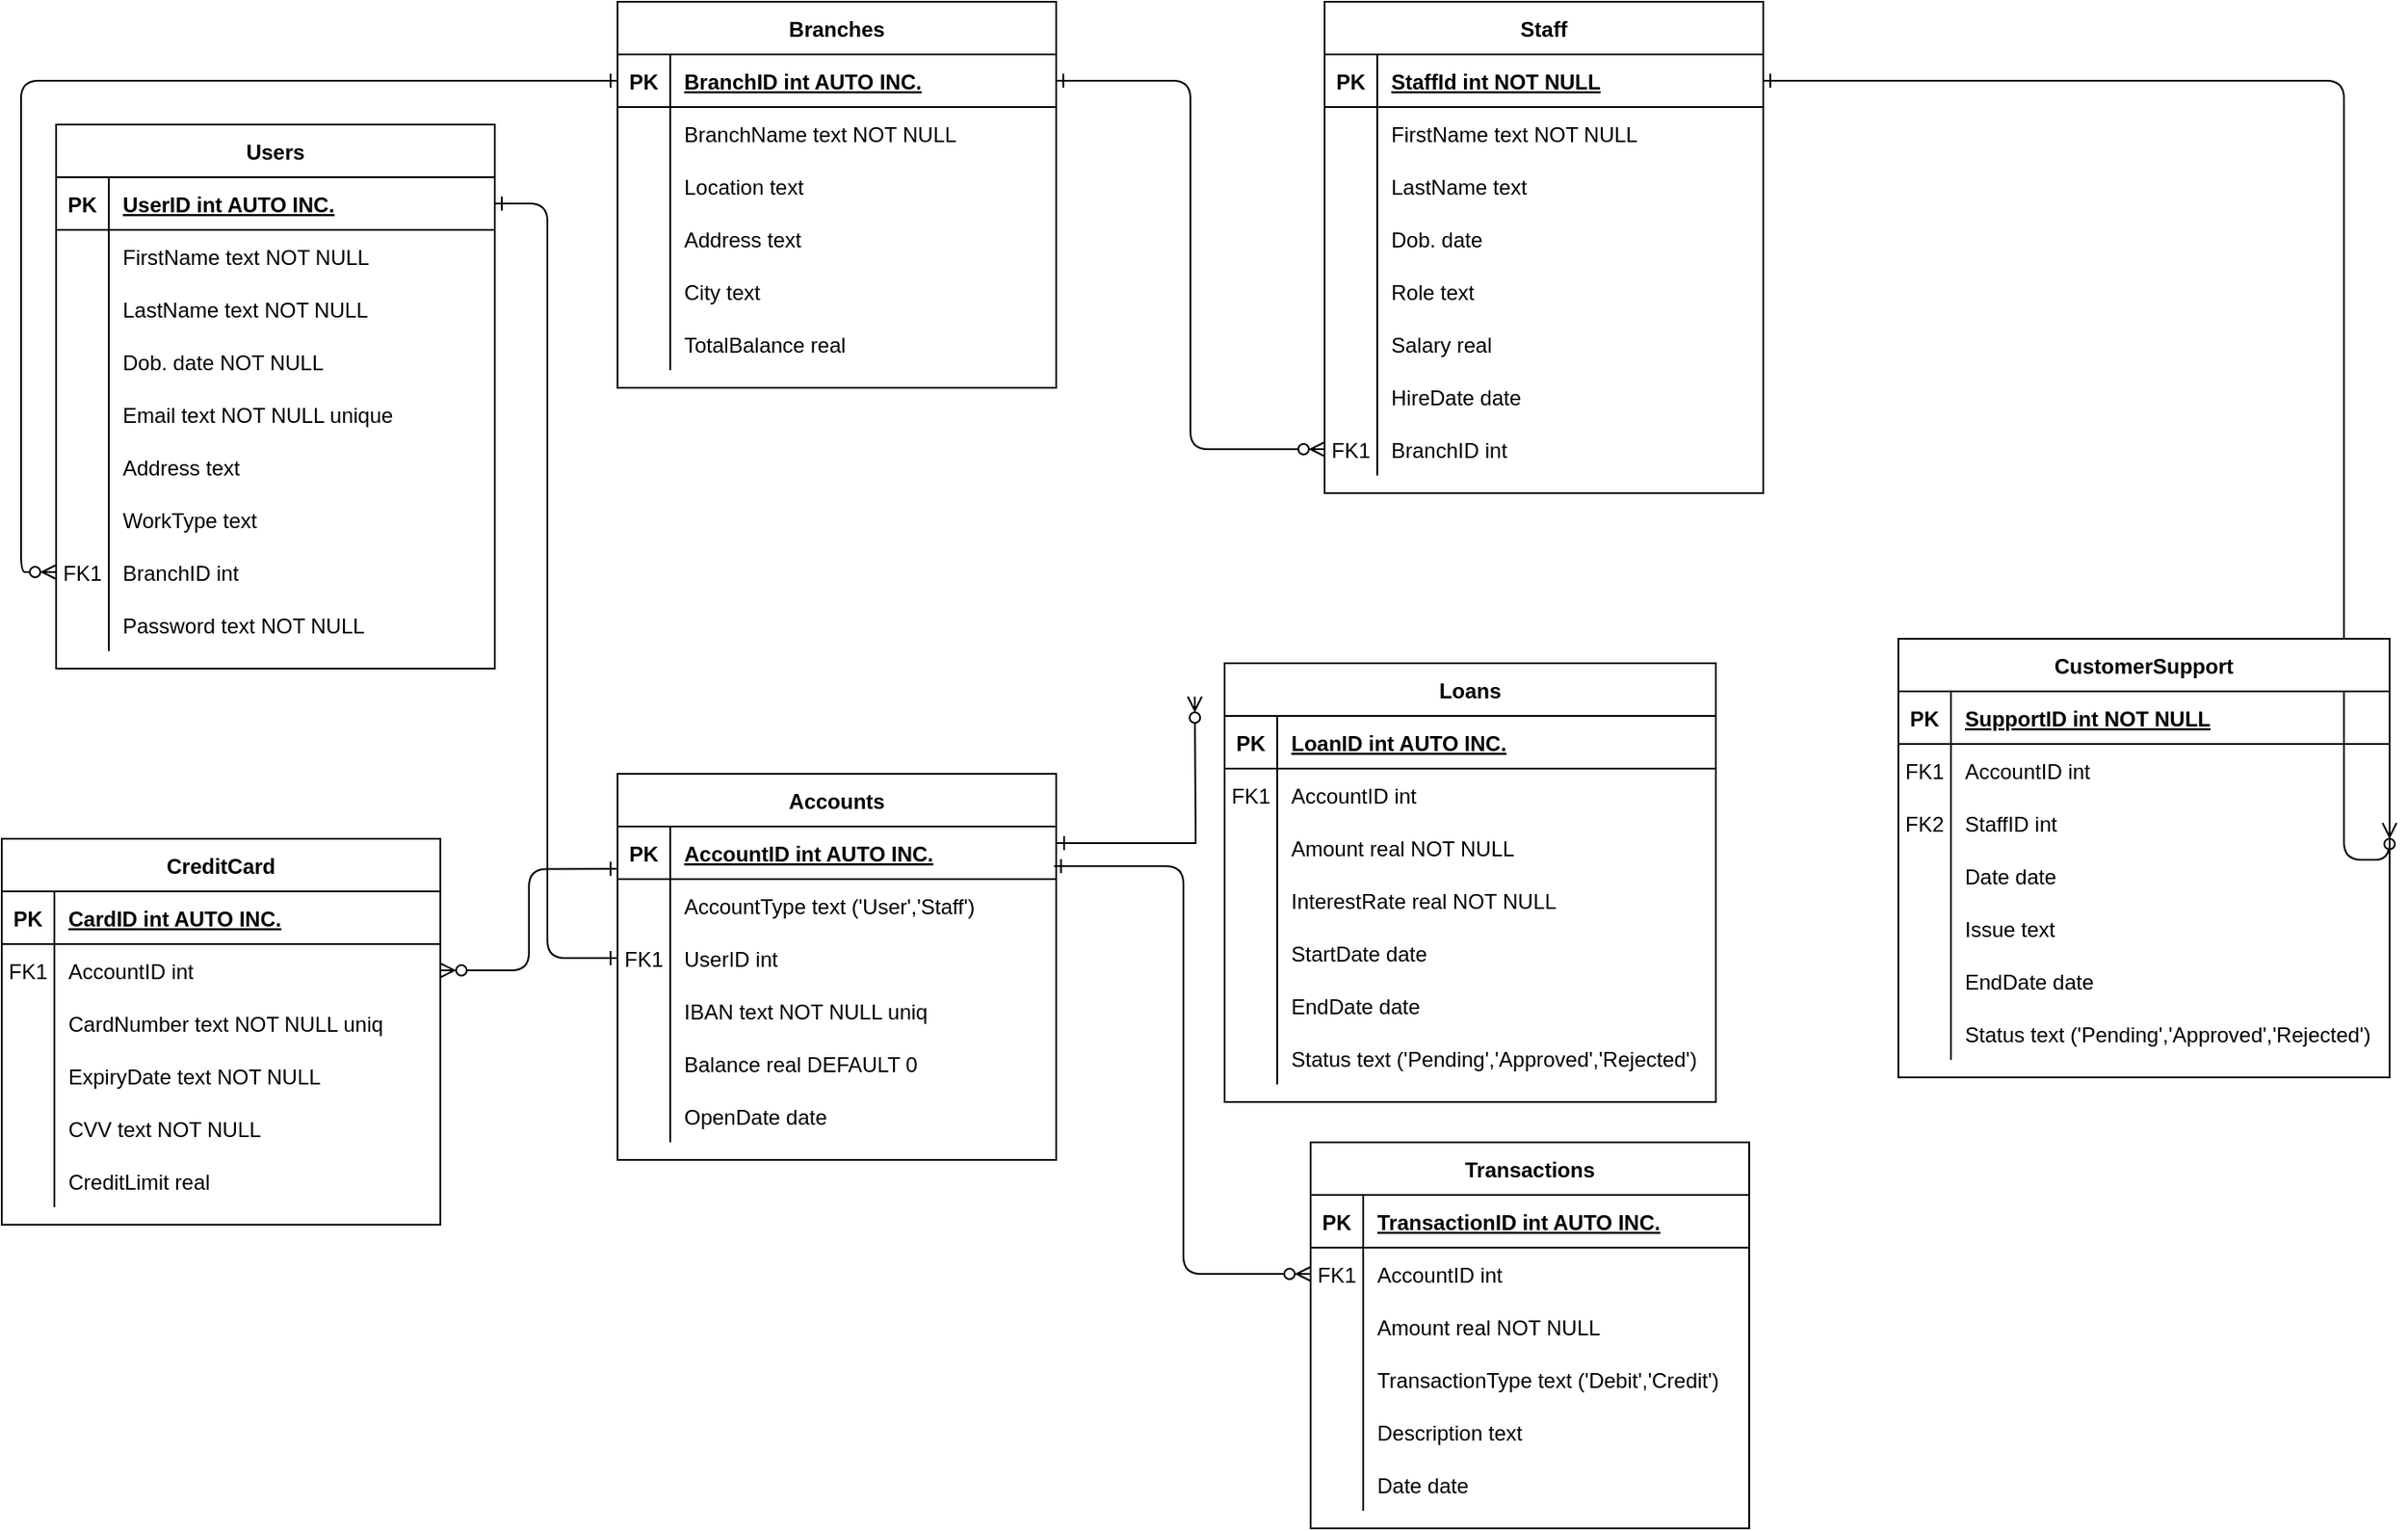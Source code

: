 <mxfile version="24.8.4">
  <diagram id="R2lEEEUBdFMjLlhIrx00" name="Page-1">
    <mxGraphModel dx="2350" dy="797" grid="0" gridSize="10" guides="1" tooltips="1" connect="1" arrows="1" fold="1" page="1" pageScale="1" pageWidth="850" pageHeight="1100" math="0" shadow="0" extFonts="Permanent Marker^https://fonts.googleapis.com/css?family=Permanent+Marker">
      <root>
        <mxCell id="0" />
        <mxCell id="1" parent="0" />
        <mxCell id="C-vyLk0tnHw3VtMMgP7b-1" value="" style="edgeStyle=orthogonalEdgeStyle;endArrow=ERzeroToMany;startArrow=ERone;endFill=1;startFill=0;entryX=0;entryY=0.5;entryDx=0;entryDy=0;rounded=1;curved=0;" parent="1" source="C-vyLk0tnHw3VtMMgP7b-24" target="JS98c4RRsUy-FkYxl2sr-43" edge="1">
          <mxGeometry width="100" height="100" relative="1" as="geometry">
            <mxPoint x="340" y="720" as="sourcePoint" />
            <mxPoint x="440" y="620" as="targetPoint" />
          </mxGeometry>
        </mxCell>
        <mxCell id="C-vyLk0tnHw3VtMMgP7b-12" value="" style="edgeStyle=orthogonalEdgeStyle;endArrow=ERzeroToMany;startArrow=ERone;endFill=1;startFill=0;entryX=1;entryY=0.5;entryDx=0;entryDy=0;exitX=1;exitY=0.5;exitDx=0;exitDy=0;" parent="1" source="C-vyLk0tnHw3VtMMgP7b-3" target="C-vyLk0tnHw3VtMMgP7b-20" edge="1">
          <mxGeometry width="100" height="100" relative="1" as="geometry">
            <mxPoint x="400" y="180" as="sourcePoint" />
            <mxPoint x="460" y="205" as="targetPoint" />
            <Array as="points">
              <mxPoint x="1094" y="195" />
              <mxPoint x="1094" y="639" />
            </Array>
          </mxGeometry>
        </mxCell>
        <mxCell id="C-vyLk0tnHw3VtMMgP7b-2" value="Staff" style="shape=table;startSize=30;container=1;collapsible=1;childLayout=tableLayout;fixedRows=1;rowLines=0;fontStyle=1;align=center;resizeLast=1;" parent="1" vertex="1">
          <mxGeometry x="513" y="150" width="250" height="280" as="geometry" />
        </mxCell>
        <mxCell id="C-vyLk0tnHw3VtMMgP7b-3" value="" style="shape=partialRectangle;collapsible=0;dropTarget=0;pointerEvents=0;fillColor=none;points=[[0,0.5],[1,0.5]];portConstraint=eastwest;top=0;left=0;right=0;bottom=1;" parent="C-vyLk0tnHw3VtMMgP7b-2" vertex="1">
          <mxGeometry y="30" width="250" height="30" as="geometry" />
        </mxCell>
        <mxCell id="C-vyLk0tnHw3VtMMgP7b-4" value="PK" style="shape=partialRectangle;overflow=hidden;connectable=0;fillColor=none;top=0;left=0;bottom=0;right=0;fontStyle=1;" parent="C-vyLk0tnHw3VtMMgP7b-3" vertex="1">
          <mxGeometry width="30" height="30" as="geometry">
            <mxRectangle width="30" height="30" as="alternateBounds" />
          </mxGeometry>
        </mxCell>
        <mxCell id="C-vyLk0tnHw3VtMMgP7b-5" value="StaffId int NOT NULL " style="shape=partialRectangle;overflow=hidden;connectable=0;fillColor=none;top=0;left=0;bottom=0;right=0;align=left;spacingLeft=6;fontStyle=5;" parent="C-vyLk0tnHw3VtMMgP7b-3" vertex="1">
          <mxGeometry x="30" width="220" height="30" as="geometry">
            <mxRectangle width="220" height="30" as="alternateBounds" />
          </mxGeometry>
        </mxCell>
        <mxCell id="C-vyLk0tnHw3VtMMgP7b-6" value="" style="shape=partialRectangle;collapsible=0;dropTarget=0;pointerEvents=0;fillColor=none;points=[[0,0.5],[1,0.5]];portConstraint=eastwest;top=0;left=0;right=0;bottom=0;" parent="C-vyLk0tnHw3VtMMgP7b-2" vertex="1">
          <mxGeometry y="60" width="250" height="30" as="geometry" />
        </mxCell>
        <mxCell id="C-vyLk0tnHw3VtMMgP7b-7" value="" style="shape=partialRectangle;overflow=hidden;connectable=0;fillColor=none;top=0;left=0;bottom=0;right=0;" parent="C-vyLk0tnHw3VtMMgP7b-6" vertex="1">
          <mxGeometry width="30" height="30" as="geometry">
            <mxRectangle width="30" height="30" as="alternateBounds" />
          </mxGeometry>
        </mxCell>
        <mxCell id="C-vyLk0tnHw3VtMMgP7b-8" value="FirstName text NOT NULL " style="shape=partialRectangle;overflow=hidden;connectable=0;fillColor=none;top=0;left=0;bottom=0;right=0;align=left;spacingLeft=6;" parent="C-vyLk0tnHw3VtMMgP7b-6" vertex="1">
          <mxGeometry x="30" width="220" height="30" as="geometry">
            <mxRectangle width="220" height="30" as="alternateBounds" />
          </mxGeometry>
        </mxCell>
        <mxCell id="C-vyLk0tnHw3VtMMgP7b-9" value="" style="shape=partialRectangle;collapsible=0;dropTarget=0;pointerEvents=0;fillColor=none;points=[[0,0.5],[1,0.5]];portConstraint=eastwest;top=0;left=0;right=0;bottom=0;" parent="C-vyLk0tnHw3VtMMgP7b-2" vertex="1">
          <mxGeometry y="90" width="250" height="30" as="geometry" />
        </mxCell>
        <mxCell id="C-vyLk0tnHw3VtMMgP7b-10" value="" style="shape=partialRectangle;overflow=hidden;connectable=0;fillColor=none;top=0;left=0;bottom=0;right=0;" parent="C-vyLk0tnHw3VtMMgP7b-9" vertex="1">
          <mxGeometry width="30" height="30" as="geometry">
            <mxRectangle width="30" height="30" as="alternateBounds" />
          </mxGeometry>
        </mxCell>
        <mxCell id="C-vyLk0tnHw3VtMMgP7b-11" value="LastName text" style="shape=partialRectangle;overflow=hidden;connectable=0;fillColor=none;top=0;left=0;bottom=0;right=0;align=left;spacingLeft=6;" parent="C-vyLk0tnHw3VtMMgP7b-9" vertex="1">
          <mxGeometry x="30" width="220" height="30" as="geometry">
            <mxRectangle width="220" height="30" as="alternateBounds" />
          </mxGeometry>
        </mxCell>
        <mxCell id="JS98c4RRsUy-FkYxl2sr-31" value="" style="shape=partialRectangle;collapsible=0;dropTarget=0;pointerEvents=0;fillColor=none;points=[[0,0.5],[1,0.5]];portConstraint=eastwest;top=0;left=0;right=0;bottom=0;" parent="C-vyLk0tnHw3VtMMgP7b-2" vertex="1">
          <mxGeometry y="120" width="250" height="30" as="geometry" />
        </mxCell>
        <mxCell id="JS98c4RRsUy-FkYxl2sr-32" value="" style="shape=partialRectangle;overflow=hidden;connectable=0;fillColor=none;top=0;left=0;bottom=0;right=0;" parent="JS98c4RRsUy-FkYxl2sr-31" vertex="1">
          <mxGeometry width="30" height="30" as="geometry">
            <mxRectangle width="30" height="30" as="alternateBounds" />
          </mxGeometry>
        </mxCell>
        <mxCell id="JS98c4RRsUy-FkYxl2sr-33" value="Dob. date" style="shape=partialRectangle;overflow=hidden;connectable=0;fillColor=none;top=0;left=0;bottom=0;right=0;align=left;spacingLeft=6;" parent="JS98c4RRsUy-FkYxl2sr-31" vertex="1">
          <mxGeometry x="30" width="220" height="30" as="geometry">
            <mxRectangle width="220" height="30" as="alternateBounds" />
          </mxGeometry>
        </mxCell>
        <mxCell id="JS98c4RRsUy-FkYxl2sr-34" value="" style="shape=partialRectangle;collapsible=0;dropTarget=0;pointerEvents=0;fillColor=none;points=[[0,0.5],[1,0.5]];portConstraint=eastwest;top=0;left=0;right=0;bottom=0;" parent="C-vyLk0tnHw3VtMMgP7b-2" vertex="1">
          <mxGeometry y="150" width="250" height="30" as="geometry" />
        </mxCell>
        <mxCell id="JS98c4RRsUy-FkYxl2sr-35" value="" style="shape=partialRectangle;overflow=hidden;connectable=0;fillColor=none;top=0;left=0;bottom=0;right=0;" parent="JS98c4RRsUy-FkYxl2sr-34" vertex="1">
          <mxGeometry width="30" height="30" as="geometry">
            <mxRectangle width="30" height="30" as="alternateBounds" />
          </mxGeometry>
        </mxCell>
        <mxCell id="JS98c4RRsUy-FkYxl2sr-36" value="Role text" style="shape=partialRectangle;overflow=hidden;connectable=0;fillColor=none;top=0;left=0;bottom=0;right=0;align=left;spacingLeft=6;" parent="JS98c4RRsUy-FkYxl2sr-34" vertex="1">
          <mxGeometry x="30" width="220" height="30" as="geometry">
            <mxRectangle width="220" height="30" as="alternateBounds" />
          </mxGeometry>
        </mxCell>
        <mxCell id="JS98c4RRsUy-FkYxl2sr-37" value="" style="shape=partialRectangle;collapsible=0;dropTarget=0;pointerEvents=0;fillColor=none;points=[[0,0.5],[1,0.5]];portConstraint=eastwest;top=0;left=0;right=0;bottom=0;" parent="C-vyLk0tnHw3VtMMgP7b-2" vertex="1">
          <mxGeometry y="180" width="250" height="30" as="geometry" />
        </mxCell>
        <mxCell id="JS98c4RRsUy-FkYxl2sr-38" value="" style="shape=partialRectangle;overflow=hidden;connectable=0;fillColor=none;top=0;left=0;bottom=0;right=0;" parent="JS98c4RRsUy-FkYxl2sr-37" vertex="1">
          <mxGeometry width="30" height="30" as="geometry">
            <mxRectangle width="30" height="30" as="alternateBounds" />
          </mxGeometry>
        </mxCell>
        <mxCell id="JS98c4RRsUy-FkYxl2sr-39" value="Salary real" style="shape=partialRectangle;overflow=hidden;connectable=0;fillColor=none;top=0;left=0;bottom=0;right=0;align=left;spacingLeft=6;" parent="JS98c4RRsUy-FkYxl2sr-37" vertex="1">
          <mxGeometry x="30" width="220" height="30" as="geometry">
            <mxRectangle width="220" height="30" as="alternateBounds" />
          </mxGeometry>
        </mxCell>
        <mxCell id="JS98c4RRsUy-FkYxl2sr-40" value="" style="shape=partialRectangle;collapsible=0;dropTarget=0;pointerEvents=0;fillColor=none;points=[[0,0.5],[1,0.5]];portConstraint=eastwest;top=0;left=0;right=0;bottom=0;" parent="C-vyLk0tnHw3VtMMgP7b-2" vertex="1">
          <mxGeometry y="210" width="250" height="30" as="geometry" />
        </mxCell>
        <mxCell id="JS98c4RRsUy-FkYxl2sr-41" value="" style="shape=partialRectangle;overflow=hidden;connectable=0;fillColor=none;top=0;left=0;bottom=0;right=0;" parent="JS98c4RRsUy-FkYxl2sr-40" vertex="1">
          <mxGeometry width="30" height="30" as="geometry">
            <mxRectangle width="30" height="30" as="alternateBounds" />
          </mxGeometry>
        </mxCell>
        <mxCell id="JS98c4RRsUy-FkYxl2sr-42" value="HireDate date" style="shape=partialRectangle;overflow=hidden;connectable=0;fillColor=none;top=0;left=0;bottom=0;right=0;align=left;spacingLeft=6;" parent="JS98c4RRsUy-FkYxl2sr-40" vertex="1">
          <mxGeometry x="30" width="220" height="30" as="geometry">
            <mxRectangle width="220" height="30" as="alternateBounds" />
          </mxGeometry>
        </mxCell>
        <mxCell id="JS98c4RRsUy-FkYxl2sr-43" value="" style="shape=partialRectangle;collapsible=0;dropTarget=0;pointerEvents=0;fillColor=none;points=[[0,0.5],[1,0.5]];portConstraint=eastwest;top=0;left=0;right=0;bottom=0;" parent="C-vyLk0tnHw3VtMMgP7b-2" vertex="1">
          <mxGeometry y="240" width="250" height="30" as="geometry" />
        </mxCell>
        <mxCell id="JS98c4RRsUy-FkYxl2sr-44" value="FK1" style="shape=partialRectangle;overflow=hidden;connectable=0;fillColor=none;top=0;left=0;bottom=0;right=0;" parent="JS98c4RRsUy-FkYxl2sr-43" vertex="1">
          <mxGeometry width="30" height="30" as="geometry">
            <mxRectangle width="30" height="30" as="alternateBounds" />
          </mxGeometry>
        </mxCell>
        <mxCell id="JS98c4RRsUy-FkYxl2sr-45" value="BranchID int" style="shape=partialRectangle;overflow=hidden;connectable=0;fillColor=none;top=0;left=0;bottom=0;right=0;align=left;spacingLeft=6;" parent="JS98c4RRsUy-FkYxl2sr-43" vertex="1">
          <mxGeometry x="30" width="220" height="30" as="geometry">
            <mxRectangle width="220" height="30" as="alternateBounds" />
          </mxGeometry>
        </mxCell>
        <mxCell id="C-vyLk0tnHw3VtMMgP7b-13" value="CustomerSupport" style="shape=table;startSize=30;container=1;collapsible=1;childLayout=tableLayout;fixedRows=1;rowLines=0;fontStyle=1;align=center;resizeLast=1;" parent="1" vertex="1">
          <mxGeometry x="840" y="513" width="280" height="250" as="geometry" />
        </mxCell>
        <mxCell id="C-vyLk0tnHw3VtMMgP7b-14" value="" style="shape=partialRectangle;collapsible=0;dropTarget=0;pointerEvents=0;fillColor=none;points=[[0,0.5],[1,0.5]];portConstraint=eastwest;top=0;left=0;right=0;bottom=1;" parent="C-vyLk0tnHw3VtMMgP7b-13" vertex="1">
          <mxGeometry y="30" width="280" height="30" as="geometry" />
        </mxCell>
        <mxCell id="C-vyLk0tnHw3VtMMgP7b-15" value="PK" style="shape=partialRectangle;overflow=hidden;connectable=0;fillColor=none;top=0;left=0;bottom=0;right=0;fontStyle=1;" parent="C-vyLk0tnHw3VtMMgP7b-14" vertex="1">
          <mxGeometry width="30" height="30" as="geometry">
            <mxRectangle width="30" height="30" as="alternateBounds" />
          </mxGeometry>
        </mxCell>
        <mxCell id="C-vyLk0tnHw3VtMMgP7b-16" value="SupportID int NOT NULL " style="shape=partialRectangle;overflow=hidden;connectable=0;fillColor=none;top=0;left=0;bottom=0;right=0;align=left;spacingLeft=6;fontStyle=5;" parent="C-vyLk0tnHw3VtMMgP7b-14" vertex="1">
          <mxGeometry x="30" width="250" height="30" as="geometry">
            <mxRectangle width="250" height="30" as="alternateBounds" />
          </mxGeometry>
        </mxCell>
        <mxCell id="C-vyLk0tnHw3VtMMgP7b-17" value="" style="shape=partialRectangle;collapsible=0;dropTarget=0;pointerEvents=0;fillColor=none;points=[[0,0.5],[1,0.5]];portConstraint=eastwest;top=0;left=0;right=0;bottom=0;" parent="C-vyLk0tnHw3VtMMgP7b-13" vertex="1">
          <mxGeometry y="60" width="280" height="30" as="geometry" />
        </mxCell>
        <mxCell id="C-vyLk0tnHw3VtMMgP7b-18" value="FK1" style="shape=partialRectangle;overflow=hidden;connectable=0;fillColor=none;top=0;left=0;bottom=0;right=0;" parent="C-vyLk0tnHw3VtMMgP7b-17" vertex="1">
          <mxGeometry width="30" height="30" as="geometry">
            <mxRectangle width="30" height="30" as="alternateBounds" />
          </mxGeometry>
        </mxCell>
        <mxCell id="C-vyLk0tnHw3VtMMgP7b-19" value="AccountID int" style="shape=partialRectangle;overflow=hidden;connectable=0;fillColor=none;top=0;left=0;bottom=0;right=0;align=left;spacingLeft=6;" parent="C-vyLk0tnHw3VtMMgP7b-17" vertex="1">
          <mxGeometry x="30" width="250" height="30" as="geometry">
            <mxRectangle width="250" height="30" as="alternateBounds" />
          </mxGeometry>
        </mxCell>
        <mxCell id="C-vyLk0tnHw3VtMMgP7b-20" value="" style="shape=partialRectangle;collapsible=0;dropTarget=0;pointerEvents=0;fillColor=none;points=[[0,0.5],[1,0.5]];portConstraint=eastwest;top=0;left=0;right=0;bottom=0;" parent="C-vyLk0tnHw3VtMMgP7b-13" vertex="1">
          <mxGeometry y="90" width="280" height="30" as="geometry" />
        </mxCell>
        <mxCell id="C-vyLk0tnHw3VtMMgP7b-21" value="FK2" style="shape=partialRectangle;overflow=hidden;connectable=0;fillColor=none;top=0;left=0;bottom=0;right=0;" parent="C-vyLk0tnHw3VtMMgP7b-20" vertex="1">
          <mxGeometry width="30" height="30" as="geometry">
            <mxRectangle width="30" height="30" as="alternateBounds" />
          </mxGeometry>
        </mxCell>
        <mxCell id="C-vyLk0tnHw3VtMMgP7b-22" value="StaffID int" style="shape=partialRectangle;overflow=hidden;connectable=0;fillColor=none;top=0;left=0;bottom=0;right=0;align=left;spacingLeft=6;" parent="C-vyLk0tnHw3VtMMgP7b-20" vertex="1">
          <mxGeometry x="30" width="250" height="30" as="geometry">
            <mxRectangle width="250" height="30" as="alternateBounds" />
          </mxGeometry>
        </mxCell>
        <mxCell id="JS98c4RRsUy-FkYxl2sr-93" value="" style="shape=partialRectangle;collapsible=0;dropTarget=0;pointerEvents=0;fillColor=none;points=[[0,0.5],[1,0.5]];portConstraint=eastwest;top=0;left=0;right=0;bottom=0;" parent="C-vyLk0tnHw3VtMMgP7b-13" vertex="1">
          <mxGeometry y="120" width="280" height="30" as="geometry" />
        </mxCell>
        <mxCell id="JS98c4RRsUy-FkYxl2sr-94" value="" style="shape=partialRectangle;overflow=hidden;connectable=0;fillColor=none;top=0;left=0;bottom=0;right=0;" parent="JS98c4RRsUy-FkYxl2sr-93" vertex="1">
          <mxGeometry width="30" height="30" as="geometry">
            <mxRectangle width="30" height="30" as="alternateBounds" />
          </mxGeometry>
        </mxCell>
        <mxCell id="JS98c4RRsUy-FkYxl2sr-95" value="Date date" style="shape=partialRectangle;overflow=hidden;connectable=0;fillColor=none;top=0;left=0;bottom=0;right=0;align=left;spacingLeft=6;" parent="JS98c4RRsUy-FkYxl2sr-93" vertex="1">
          <mxGeometry x="30" width="250" height="30" as="geometry">
            <mxRectangle width="250" height="30" as="alternateBounds" />
          </mxGeometry>
        </mxCell>
        <mxCell id="JS98c4RRsUy-FkYxl2sr-96" value="" style="shape=partialRectangle;collapsible=0;dropTarget=0;pointerEvents=0;fillColor=none;points=[[0,0.5],[1,0.5]];portConstraint=eastwest;top=0;left=0;right=0;bottom=0;" parent="C-vyLk0tnHw3VtMMgP7b-13" vertex="1">
          <mxGeometry y="150" width="280" height="30" as="geometry" />
        </mxCell>
        <mxCell id="JS98c4RRsUy-FkYxl2sr-97" value="" style="shape=partialRectangle;overflow=hidden;connectable=0;fillColor=none;top=0;left=0;bottom=0;right=0;" parent="JS98c4RRsUy-FkYxl2sr-96" vertex="1">
          <mxGeometry width="30" height="30" as="geometry">
            <mxRectangle width="30" height="30" as="alternateBounds" />
          </mxGeometry>
        </mxCell>
        <mxCell id="JS98c4RRsUy-FkYxl2sr-98" value="Issue text" style="shape=partialRectangle;overflow=hidden;connectable=0;fillColor=none;top=0;left=0;bottom=0;right=0;align=left;spacingLeft=6;" parent="JS98c4RRsUy-FkYxl2sr-96" vertex="1">
          <mxGeometry x="30" width="250" height="30" as="geometry">
            <mxRectangle width="250" height="30" as="alternateBounds" />
          </mxGeometry>
        </mxCell>
        <mxCell id="JS98c4RRsUy-FkYxl2sr-99" value="" style="shape=partialRectangle;collapsible=0;dropTarget=0;pointerEvents=0;fillColor=none;points=[[0,0.5],[1,0.5]];portConstraint=eastwest;top=0;left=0;right=0;bottom=0;" parent="C-vyLk0tnHw3VtMMgP7b-13" vertex="1">
          <mxGeometry y="180" width="280" height="30" as="geometry" />
        </mxCell>
        <mxCell id="JS98c4RRsUy-FkYxl2sr-100" value="" style="shape=partialRectangle;overflow=hidden;connectable=0;fillColor=none;top=0;left=0;bottom=0;right=0;" parent="JS98c4RRsUy-FkYxl2sr-99" vertex="1">
          <mxGeometry width="30" height="30" as="geometry">
            <mxRectangle width="30" height="30" as="alternateBounds" />
          </mxGeometry>
        </mxCell>
        <mxCell id="JS98c4RRsUy-FkYxl2sr-101" value="EndDate date" style="shape=partialRectangle;overflow=hidden;connectable=0;fillColor=none;top=0;left=0;bottom=0;right=0;align=left;spacingLeft=6;" parent="JS98c4RRsUy-FkYxl2sr-99" vertex="1">
          <mxGeometry x="30" width="250" height="30" as="geometry">
            <mxRectangle width="250" height="30" as="alternateBounds" />
          </mxGeometry>
        </mxCell>
        <mxCell id="JS98c4RRsUy-FkYxl2sr-102" value="" style="shape=partialRectangle;collapsible=0;dropTarget=0;pointerEvents=0;fillColor=none;points=[[0,0.5],[1,0.5]];portConstraint=eastwest;top=0;left=0;right=0;bottom=0;" parent="C-vyLk0tnHw3VtMMgP7b-13" vertex="1">
          <mxGeometry y="210" width="280" height="30" as="geometry" />
        </mxCell>
        <mxCell id="JS98c4RRsUy-FkYxl2sr-103" value="" style="shape=partialRectangle;overflow=hidden;connectable=0;fillColor=none;top=0;left=0;bottom=0;right=0;" parent="JS98c4RRsUy-FkYxl2sr-102" vertex="1">
          <mxGeometry width="30" height="30" as="geometry">
            <mxRectangle width="30" height="30" as="alternateBounds" />
          </mxGeometry>
        </mxCell>
        <mxCell id="JS98c4RRsUy-FkYxl2sr-104" value="Status text (&#39;Pending&#39;,&#39;Approved&#39;,&#39;Rejected&#39;)" style="shape=partialRectangle;overflow=hidden;connectable=0;fillColor=none;top=0;left=0;bottom=0;right=0;align=left;spacingLeft=6;" parent="JS98c4RRsUy-FkYxl2sr-102" vertex="1">
          <mxGeometry x="30" width="250" height="30" as="geometry">
            <mxRectangle width="250" height="30" as="alternateBounds" />
          </mxGeometry>
        </mxCell>
        <mxCell id="C-vyLk0tnHw3VtMMgP7b-23" value="Branches" style="shape=table;startSize=30;container=1;collapsible=1;childLayout=tableLayout;fixedRows=1;rowLines=0;fontStyle=1;align=center;resizeLast=1;" parent="1" vertex="1">
          <mxGeometry x="110" y="150" width="250" height="220" as="geometry" />
        </mxCell>
        <mxCell id="C-vyLk0tnHw3VtMMgP7b-24" value="" style="shape=partialRectangle;collapsible=0;dropTarget=0;pointerEvents=0;fillColor=none;points=[[0,0.5],[1,0.5]];portConstraint=eastwest;top=0;left=0;right=0;bottom=1;" parent="C-vyLk0tnHw3VtMMgP7b-23" vertex="1">
          <mxGeometry y="30" width="250" height="30" as="geometry" />
        </mxCell>
        <mxCell id="C-vyLk0tnHw3VtMMgP7b-25" value="PK" style="shape=partialRectangle;overflow=hidden;connectable=0;fillColor=none;top=0;left=0;bottom=0;right=0;fontStyle=1;" parent="C-vyLk0tnHw3VtMMgP7b-24" vertex="1">
          <mxGeometry width="30" height="30" as="geometry">
            <mxRectangle width="30" height="30" as="alternateBounds" />
          </mxGeometry>
        </mxCell>
        <mxCell id="C-vyLk0tnHw3VtMMgP7b-26" value="BranchID int AUTO INC. " style="shape=partialRectangle;overflow=hidden;connectable=0;fillColor=none;top=0;left=0;bottom=0;right=0;align=left;spacingLeft=6;fontStyle=5;" parent="C-vyLk0tnHw3VtMMgP7b-24" vertex="1">
          <mxGeometry x="30" width="220" height="30" as="geometry">
            <mxRectangle width="220" height="30" as="alternateBounds" />
          </mxGeometry>
        </mxCell>
        <mxCell id="C-vyLk0tnHw3VtMMgP7b-27" value="" style="shape=partialRectangle;collapsible=0;dropTarget=0;pointerEvents=0;fillColor=none;points=[[0,0.5],[1,0.5]];portConstraint=eastwest;top=0;left=0;right=0;bottom=0;" parent="C-vyLk0tnHw3VtMMgP7b-23" vertex="1">
          <mxGeometry y="60" width="250" height="30" as="geometry" />
        </mxCell>
        <mxCell id="C-vyLk0tnHw3VtMMgP7b-28" value="" style="shape=partialRectangle;overflow=hidden;connectable=0;fillColor=none;top=0;left=0;bottom=0;right=0;" parent="C-vyLk0tnHw3VtMMgP7b-27" vertex="1">
          <mxGeometry width="30" height="30" as="geometry">
            <mxRectangle width="30" height="30" as="alternateBounds" />
          </mxGeometry>
        </mxCell>
        <mxCell id="C-vyLk0tnHw3VtMMgP7b-29" value="BranchName text NOT NULL" style="shape=partialRectangle;overflow=hidden;connectable=0;fillColor=none;top=0;left=0;bottom=0;right=0;align=left;spacingLeft=6;" parent="C-vyLk0tnHw3VtMMgP7b-27" vertex="1">
          <mxGeometry x="30" width="220" height="30" as="geometry">
            <mxRectangle width="220" height="30" as="alternateBounds" />
          </mxGeometry>
        </mxCell>
        <mxCell id="JS98c4RRsUy-FkYxl2sr-19" value="" style="shape=partialRectangle;collapsible=0;dropTarget=0;pointerEvents=0;fillColor=none;points=[[0,0.5],[1,0.5]];portConstraint=eastwest;top=0;left=0;right=0;bottom=0;" parent="C-vyLk0tnHw3VtMMgP7b-23" vertex="1">
          <mxGeometry y="90" width="250" height="30" as="geometry" />
        </mxCell>
        <mxCell id="JS98c4RRsUy-FkYxl2sr-20" value="" style="shape=partialRectangle;overflow=hidden;connectable=0;fillColor=none;top=0;left=0;bottom=0;right=0;" parent="JS98c4RRsUy-FkYxl2sr-19" vertex="1">
          <mxGeometry width="30" height="30" as="geometry">
            <mxRectangle width="30" height="30" as="alternateBounds" />
          </mxGeometry>
        </mxCell>
        <mxCell id="JS98c4RRsUy-FkYxl2sr-21" value="Location text" style="shape=partialRectangle;overflow=hidden;connectable=0;fillColor=none;top=0;left=0;bottom=0;right=0;align=left;spacingLeft=6;" parent="JS98c4RRsUy-FkYxl2sr-19" vertex="1">
          <mxGeometry x="30" width="220" height="30" as="geometry">
            <mxRectangle width="220" height="30" as="alternateBounds" />
          </mxGeometry>
        </mxCell>
        <mxCell id="JS98c4RRsUy-FkYxl2sr-22" value="" style="shape=partialRectangle;collapsible=0;dropTarget=0;pointerEvents=0;fillColor=none;points=[[0,0.5],[1,0.5]];portConstraint=eastwest;top=0;left=0;right=0;bottom=0;" parent="C-vyLk0tnHw3VtMMgP7b-23" vertex="1">
          <mxGeometry y="120" width="250" height="30" as="geometry" />
        </mxCell>
        <mxCell id="JS98c4RRsUy-FkYxl2sr-23" value="" style="shape=partialRectangle;overflow=hidden;connectable=0;fillColor=none;top=0;left=0;bottom=0;right=0;" parent="JS98c4RRsUy-FkYxl2sr-22" vertex="1">
          <mxGeometry width="30" height="30" as="geometry">
            <mxRectangle width="30" height="30" as="alternateBounds" />
          </mxGeometry>
        </mxCell>
        <mxCell id="JS98c4RRsUy-FkYxl2sr-24" value="Address text" style="shape=partialRectangle;overflow=hidden;connectable=0;fillColor=none;top=0;left=0;bottom=0;right=0;align=left;spacingLeft=6;" parent="JS98c4RRsUy-FkYxl2sr-22" vertex="1">
          <mxGeometry x="30" width="220" height="30" as="geometry">
            <mxRectangle width="220" height="30" as="alternateBounds" />
          </mxGeometry>
        </mxCell>
        <mxCell id="JS98c4RRsUy-FkYxl2sr-25" value="" style="shape=partialRectangle;collapsible=0;dropTarget=0;pointerEvents=0;fillColor=none;points=[[0,0.5],[1,0.5]];portConstraint=eastwest;top=0;left=0;right=0;bottom=0;" parent="C-vyLk0tnHw3VtMMgP7b-23" vertex="1">
          <mxGeometry y="150" width="250" height="30" as="geometry" />
        </mxCell>
        <mxCell id="JS98c4RRsUy-FkYxl2sr-26" value="" style="shape=partialRectangle;overflow=hidden;connectable=0;fillColor=none;top=0;left=0;bottom=0;right=0;" parent="JS98c4RRsUy-FkYxl2sr-25" vertex="1">
          <mxGeometry width="30" height="30" as="geometry">
            <mxRectangle width="30" height="30" as="alternateBounds" />
          </mxGeometry>
        </mxCell>
        <mxCell id="JS98c4RRsUy-FkYxl2sr-27" value="City text" style="shape=partialRectangle;overflow=hidden;connectable=0;fillColor=none;top=0;left=0;bottom=0;right=0;align=left;spacingLeft=6;" parent="JS98c4RRsUy-FkYxl2sr-25" vertex="1">
          <mxGeometry x="30" width="220" height="30" as="geometry">
            <mxRectangle width="220" height="30" as="alternateBounds" />
          </mxGeometry>
        </mxCell>
        <mxCell id="JS98c4RRsUy-FkYxl2sr-28" value="" style="shape=partialRectangle;collapsible=0;dropTarget=0;pointerEvents=0;fillColor=none;points=[[0,0.5],[1,0.5]];portConstraint=eastwest;top=0;left=0;right=0;bottom=0;" parent="C-vyLk0tnHw3VtMMgP7b-23" vertex="1">
          <mxGeometry y="180" width="250" height="30" as="geometry" />
        </mxCell>
        <mxCell id="JS98c4RRsUy-FkYxl2sr-29" value="" style="shape=partialRectangle;overflow=hidden;connectable=0;fillColor=none;top=0;left=0;bottom=0;right=0;" parent="JS98c4RRsUy-FkYxl2sr-28" vertex="1">
          <mxGeometry width="30" height="30" as="geometry">
            <mxRectangle width="30" height="30" as="alternateBounds" />
          </mxGeometry>
        </mxCell>
        <mxCell id="JS98c4RRsUy-FkYxl2sr-30" value="TotalBalance real" style="shape=partialRectangle;overflow=hidden;connectable=0;fillColor=none;top=0;left=0;bottom=0;right=0;align=left;spacingLeft=6;" parent="JS98c4RRsUy-FkYxl2sr-28" vertex="1">
          <mxGeometry x="30" width="220" height="30" as="geometry">
            <mxRectangle width="220" height="30" as="alternateBounds" />
          </mxGeometry>
        </mxCell>
        <mxCell id="JS98c4RRsUy-FkYxl2sr-46" value="Users" style="shape=table;startSize=30;container=1;collapsible=1;childLayout=tableLayout;fixedRows=1;rowLines=0;fontStyle=1;align=center;resizeLast=1;" parent="1" vertex="1">
          <mxGeometry x="-210" y="220" width="250" height="310" as="geometry" />
        </mxCell>
        <mxCell id="JS98c4RRsUy-FkYxl2sr-47" value="" style="shape=partialRectangle;collapsible=0;dropTarget=0;pointerEvents=0;fillColor=none;points=[[0,0.5],[1,0.5]];portConstraint=eastwest;top=0;left=0;right=0;bottom=1;" parent="JS98c4RRsUy-FkYxl2sr-46" vertex="1">
          <mxGeometry y="30" width="250" height="30" as="geometry" />
        </mxCell>
        <mxCell id="JS98c4RRsUy-FkYxl2sr-48" value="PK" style="shape=partialRectangle;overflow=hidden;connectable=0;fillColor=none;top=0;left=0;bottom=0;right=0;fontStyle=1;" parent="JS98c4RRsUy-FkYxl2sr-47" vertex="1">
          <mxGeometry width="30" height="30" as="geometry">
            <mxRectangle width="30" height="30" as="alternateBounds" />
          </mxGeometry>
        </mxCell>
        <mxCell id="JS98c4RRsUy-FkYxl2sr-49" value="UserID int AUTO INC. " style="shape=partialRectangle;overflow=hidden;connectable=0;fillColor=none;top=0;left=0;bottom=0;right=0;align=left;spacingLeft=6;fontStyle=5;" parent="JS98c4RRsUy-FkYxl2sr-47" vertex="1">
          <mxGeometry x="30" width="220" height="30" as="geometry">
            <mxRectangle width="220" height="30" as="alternateBounds" />
          </mxGeometry>
        </mxCell>
        <mxCell id="JS98c4RRsUy-FkYxl2sr-50" value="" style="shape=partialRectangle;collapsible=0;dropTarget=0;pointerEvents=0;fillColor=none;points=[[0,0.5],[1,0.5]];portConstraint=eastwest;top=0;left=0;right=0;bottom=0;" parent="JS98c4RRsUy-FkYxl2sr-46" vertex="1">
          <mxGeometry y="60" width="250" height="30" as="geometry" />
        </mxCell>
        <mxCell id="JS98c4RRsUy-FkYxl2sr-51" value="" style="shape=partialRectangle;overflow=hidden;connectable=0;fillColor=none;top=0;left=0;bottom=0;right=0;" parent="JS98c4RRsUy-FkYxl2sr-50" vertex="1">
          <mxGeometry width="30" height="30" as="geometry">
            <mxRectangle width="30" height="30" as="alternateBounds" />
          </mxGeometry>
        </mxCell>
        <mxCell id="JS98c4RRsUy-FkYxl2sr-52" value="FirstName text NOT NULL " style="shape=partialRectangle;overflow=hidden;connectable=0;fillColor=none;top=0;left=0;bottom=0;right=0;align=left;spacingLeft=6;" parent="JS98c4RRsUy-FkYxl2sr-50" vertex="1">
          <mxGeometry x="30" width="220" height="30" as="geometry">
            <mxRectangle width="220" height="30" as="alternateBounds" />
          </mxGeometry>
        </mxCell>
        <mxCell id="JS98c4RRsUy-FkYxl2sr-53" value="" style="shape=partialRectangle;collapsible=0;dropTarget=0;pointerEvents=0;fillColor=none;points=[[0,0.5],[1,0.5]];portConstraint=eastwest;top=0;left=0;right=0;bottom=0;" parent="JS98c4RRsUy-FkYxl2sr-46" vertex="1">
          <mxGeometry y="90" width="250" height="30" as="geometry" />
        </mxCell>
        <mxCell id="JS98c4RRsUy-FkYxl2sr-54" value="" style="shape=partialRectangle;overflow=hidden;connectable=0;fillColor=none;top=0;left=0;bottom=0;right=0;" parent="JS98c4RRsUy-FkYxl2sr-53" vertex="1">
          <mxGeometry width="30" height="30" as="geometry">
            <mxRectangle width="30" height="30" as="alternateBounds" />
          </mxGeometry>
        </mxCell>
        <mxCell id="JS98c4RRsUy-FkYxl2sr-55" value="LastName text NOT NULL " style="shape=partialRectangle;overflow=hidden;connectable=0;fillColor=none;top=0;left=0;bottom=0;right=0;align=left;spacingLeft=6;" parent="JS98c4RRsUy-FkYxl2sr-53" vertex="1">
          <mxGeometry x="30" width="220" height="30" as="geometry">
            <mxRectangle width="220" height="30" as="alternateBounds" />
          </mxGeometry>
        </mxCell>
        <mxCell id="JS98c4RRsUy-FkYxl2sr-56" value="" style="shape=partialRectangle;collapsible=0;dropTarget=0;pointerEvents=0;fillColor=none;points=[[0,0.5],[1,0.5]];portConstraint=eastwest;top=0;left=0;right=0;bottom=0;" parent="JS98c4RRsUy-FkYxl2sr-46" vertex="1">
          <mxGeometry y="120" width="250" height="30" as="geometry" />
        </mxCell>
        <mxCell id="JS98c4RRsUy-FkYxl2sr-57" value="" style="shape=partialRectangle;overflow=hidden;connectable=0;fillColor=none;top=0;left=0;bottom=0;right=0;" parent="JS98c4RRsUy-FkYxl2sr-56" vertex="1">
          <mxGeometry width="30" height="30" as="geometry">
            <mxRectangle width="30" height="30" as="alternateBounds" />
          </mxGeometry>
        </mxCell>
        <mxCell id="JS98c4RRsUy-FkYxl2sr-58" value="Dob. date NOT NULL" style="shape=partialRectangle;overflow=hidden;connectable=0;fillColor=none;top=0;left=0;bottom=0;right=0;align=left;spacingLeft=6;" parent="JS98c4RRsUy-FkYxl2sr-56" vertex="1">
          <mxGeometry x="30" width="220" height="30" as="geometry">
            <mxRectangle width="220" height="30" as="alternateBounds" />
          </mxGeometry>
        </mxCell>
        <mxCell id="JS98c4RRsUy-FkYxl2sr-59" value="" style="shape=partialRectangle;collapsible=0;dropTarget=0;pointerEvents=0;fillColor=none;points=[[0,0.5],[1,0.5]];portConstraint=eastwest;top=0;left=0;right=0;bottom=0;" parent="JS98c4RRsUy-FkYxl2sr-46" vertex="1">
          <mxGeometry y="150" width="250" height="30" as="geometry" />
        </mxCell>
        <mxCell id="JS98c4RRsUy-FkYxl2sr-60" value="" style="shape=partialRectangle;overflow=hidden;connectable=0;fillColor=none;top=0;left=0;bottom=0;right=0;" parent="JS98c4RRsUy-FkYxl2sr-59" vertex="1">
          <mxGeometry width="30" height="30" as="geometry">
            <mxRectangle width="30" height="30" as="alternateBounds" />
          </mxGeometry>
        </mxCell>
        <mxCell id="JS98c4RRsUy-FkYxl2sr-61" value="Email text NOT NULL unique" style="shape=partialRectangle;overflow=hidden;connectable=0;fillColor=none;top=0;left=0;bottom=0;right=0;align=left;spacingLeft=6;" parent="JS98c4RRsUy-FkYxl2sr-59" vertex="1">
          <mxGeometry x="30" width="220" height="30" as="geometry">
            <mxRectangle width="220" height="30" as="alternateBounds" />
          </mxGeometry>
        </mxCell>
        <mxCell id="JS98c4RRsUy-FkYxl2sr-62" value="" style="shape=partialRectangle;collapsible=0;dropTarget=0;pointerEvents=0;fillColor=none;points=[[0,0.5],[1,0.5]];portConstraint=eastwest;top=0;left=0;right=0;bottom=0;" parent="JS98c4RRsUy-FkYxl2sr-46" vertex="1">
          <mxGeometry y="180" width="250" height="30" as="geometry" />
        </mxCell>
        <mxCell id="JS98c4RRsUy-FkYxl2sr-63" value="" style="shape=partialRectangle;overflow=hidden;connectable=0;fillColor=none;top=0;left=0;bottom=0;right=0;" parent="JS98c4RRsUy-FkYxl2sr-62" vertex="1">
          <mxGeometry width="30" height="30" as="geometry">
            <mxRectangle width="30" height="30" as="alternateBounds" />
          </mxGeometry>
        </mxCell>
        <mxCell id="JS98c4RRsUy-FkYxl2sr-64" value="Address text" style="shape=partialRectangle;overflow=hidden;connectable=0;fillColor=none;top=0;left=0;bottom=0;right=0;align=left;spacingLeft=6;" parent="JS98c4RRsUy-FkYxl2sr-62" vertex="1">
          <mxGeometry x="30" width="220" height="30" as="geometry">
            <mxRectangle width="220" height="30" as="alternateBounds" />
          </mxGeometry>
        </mxCell>
        <mxCell id="JS98c4RRsUy-FkYxl2sr-65" value="" style="shape=partialRectangle;collapsible=0;dropTarget=0;pointerEvents=0;fillColor=none;points=[[0,0.5],[1,0.5]];portConstraint=eastwest;top=0;left=0;right=0;bottom=0;" parent="JS98c4RRsUy-FkYxl2sr-46" vertex="1">
          <mxGeometry y="210" width="250" height="30" as="geometry" />
        </mxCell>
        <mxCell id="JS98c4RRsUy-FkYxl2sr-66" value="" style="shape=partialRectangle;overflow=hidden;connectable=0;fillColor=none;top=0;left=0;bottom=0;right=0;" parent="JS98c4RRsUy-FkYxl2sr-65" vertex="1">
          <mxGeometry width="30" height="30" as="geometry">
            <mxRectangle width="30" height="30" as="alternateBounds" />
          </mxGeometry>
        </mxCell>
        <mxCell id="JS98c4RRsUy-FkYxl2sr-67" value="WorkType text" style="shape=partialRectangle;overflow=hidden;connectable=0;fillColor=none;top=0;left=0;bottom=0;right=0;align=left;spacingLeft=6;" parent="JS98c4RRsUy-FkYxl2sr-65" vertex="1">
          <mxGeometry x="30" width="220" height="30" as="geometry">
            <mxRectangle width="220" height="30" as="alternateBounds" />
          </mxGeometry>
        </mxCell>
        <mxCell id="JS98c4RRsUy-FkYxl2sr-68" value="" style="shape=partialRectangle;collapsible=0;dropTarget=0;pointerEvents=0;fillColor=none;points=[[0,0.5],[1,0.5]];portConstraint=eastwest;top=0;left=0;right=0;bottom=0;" parent="JS98c4RRsUy-FkYxl2sr-46" vertex="1">
          <mxGeometry y="240" width="250" height="30" as="geometry" />
        </mxCell>
        <mxCell id="JS98c4RRsUy-FkYxl2sr-69" value="FK1" style="shape=partialRectangle;overflow=hidden;connectable=0;fillColor=none;top=0;left=0;bottom=0;right=0;" parent="JS98c4RRsUy-FkYxl2sr-68" vertex="1">
          <mxGeometry width="30" height="30" as="geometry">
            <mxRectangle width="30" height="30" as="alternateBounds" />
          </mxGeometry>
        </mxCell>
        <mxCell id="JS98c4RRsUy-FkYxl2sr-70" value="BranchID int" style="shape=partialRectangle;overflow=hidden;connectable=0;fillColor=none;top=0;left=0;bottom=0;right=0;align=left;spacingLeft=6;" parent="JS98c4RRsUy-FkYxl2sr-68" vertex="1">
          <mxGeometry x="30" width="220" height="30" as="geometry">
            <mxRectangle width="220" height="30" as="alternateBounds" />
          </mxGeometry>
        </mxCell>
        <mxCell id="JS98c4RRsUy-FkYxl2sr-71" value="" style="shape=partialRectangle;collapsible=0;dropTarget=0;pointerEvents=0;fillColor=none;points=[[0,0.5],[1,0.5]];portConstraint=eastwest;top=0;left=0;right=0;bottom=0;" parent="JS98c4RRsUy-FkYxl2sr-46" vertex="1">
          <mxGeometry y="270" width="250" height="30" as="geometry" />
        </mxCell>
        <mxCell id="JS98c4RRsUy-FkYxl2sr-72" value="" style="shape=partialRectangle;overflow=hidden;connectable=0;fillColor=none;top=0;left=0;bottom=0;right=0;" parent="JS98c4RRsUy-FkYxl2sr-71" vertex="1">
          <mxGeometry width="30" height="30" as="geometry">
            <mxRectangle width="30" height="30" as="alternateBounds" />
          </mxGeometry>
        </mxCell>
        <mxCell id="JS98c4RRsUy-FkYxl2sr-73" value="Password text NOT NULL" style="shape=partialRectangle;overflow=hidden;connectable=0;fillColor=none;top=0;left=0;bottom=0;right=0;align=left;spacingLeft=6;" parent="JS98c4RRsUy-FkYxl2sr-71" vertex="1">
          <mxGeometry x="30" width="220" height="30" as="geometry">
            <mxRectangle width="220" height="30" as="alternateBounds" />
          </mxGeometry>
        </mxCell>
        <mxCell id="JS98c4RRsUy-FkYxl2sr-74" value="Accounts" style="shape=table;startSize=30;container=1;collapsible=1;childLayout=tableLayout;fixedRows=1;rowLines=0;fontStyle=1;align=center;resizeLast=1;" parent="1" vertex="1">
          <mxGeometry x="110" y="590" width="250" height="220" as="geometry" />
        </mxCell>
        <mxCell id="JS98c4RRsUy-FkYxl2sr-75" value="" style="shape=partialRectangle;collapsible=0;dropTarget=0;pointerEvents=0;fillColor=none;points=[[0,0.5],[1,0.5]];portConstraint=eastwest;top=0;left=0;right=0;bottom=1;" parent="JS98c4RRsUy-FkYxl2sr-74" vertex="1">
          <mxGeometry y="30" width="250" height="30" as="geometry" />
        </mxCell>
        <mxCell id="JS98c4RRsUy-FkYxl2sr-76" value="PK" style="shape=partialRectangle;overflow=hidden;connectable=0;fillColor=none;top=0;left=0;bottom=0;right=0;fontStyle=1;" parent="JS98c4RRsUy-FkYxl2sr-75" vertex="1">
          <mxGeometry width="30" height="30" as="geometry">
            <mxRectangle width="30" height="30" as="alternateBounds" />
          </mxGeometry>
        </mxCell>
        <mxCell id="JS98c4RRsUy-FkYxl2sr-77" value="AccountID int AUTO INC. " style="shape=partialRectangle;overflow=hidden;connectable=0;fillColor=none;top=0;left=0;bottom=0;right=0;align=left;spacingLeft=6;fontStyle=5;" parent="JS98c4RRsUy-FkYxl2sr-75" vertex="1">
          <mxGeometry x="30" width="220" height="30" as="geometry">
            <mxRectangle width="220" height="30" as="alternateBounds" />
          </mxGeometry>
        </mxCell>
        <mxCell id="JS98c4RRsUy-FkYxl2sr-78" value="" style="shape=partialRectangle;collapsible=0;dropTarget=0;pointerEvents=0;fillColor=none;points=[[0,0.5],[1,0.5]];portConstraint=eastwest;top=0;left=0;right=0;bottom=0;" parent="JS98c4RRsUy-FkYxl2sr-74" vertex="1">
          <mxGeometry y="60" width="250" height="30" as="geometry" />
        </mxCell>
        <mxCell id="JS98c4RRsUy-FkYxl2sr-79" value="" style="shape=partialRectangle;overflow=hidden;connectable=0;fillColor=none;top=0;left=0;bottom=0;right=0;" parent="JS98c4RRsUy-FkYxl2sr-78" vertex="1">
          <mxGeometry width="30" height="30" as="geometry">
            <mxRectangle width="30" height="30" as="alternateBounds" />
          </mxGeometry>
        </mxCell>
        <mxCell id="JS98c4RRsUy-FkYxl2sr-80" value="AccountType text (&#39;User&#39;,&#39;Staff&#39;)" style="shape=partialRectangle;overflow=hidden;connectable=0;fillColor=none;top=0;left=0;bottom=0;right=0;align=left;spacingLeft=6;" parent="JS98c4RRsUy-FkYxl2sr-78" vertex="1">
          <mxGeometry x="30" width="220" height="30" as="geometry">
            <mxRectangle width="220" height="30" as="alternateBounds" />
          </mxGeometry>
        </mxCell>
        <mxCell id="JS98c4RRsUy-FkYxl2sr-81" value="" style="shape=partialRectangle;collapsible=0;dropTarget=0;pointerEvents=0;fillColor=none;points=[[0,0.5],[1,0.5]];portConstraint=eastwest;top=0;left=0;right=0;bottom=0;" parent="JS98c4RRsUy-FkYxl2sr-74" vertex="1">
          <mxGeometry y="90" width="250" height="30" as="geometry" />
        </mxCell>
        <mxCell id="JS98c4RRsUy-FkYxl2sr-82" value="FK1" style="shape=partialRectangle;overflow=hidden;connectable=0;fillColor=none;top=0;left=0;bottom=0;right=0;" parent="JS98c4RRsUy-FkYxl2sr-81" vertex="1">
          <mxGeometry width="30" height="30" as="geometry">
            <mxRectangle width="30" height="30" as="alternateBounds" />
          </mxGeometry>
        </mxCell>
        <mxCell id="JS98c4RRsUy-FkYxl2sr-83" value="UserID int" style="shape=partialRectangle;overflow=hidden;connectable=0;fillColor=none;top=0;left=0;bottom=0;right=0;align=left;spacingLeft=6;" parent="JS98c4RRsUy-FkYxl2sr-81" vertex="1">
          <mxGeometry x="30" width="220" height="30" as="geometry">
            <mxRectangle width="220" height="30" as="alternateBounds" />
          </mxGeometry>
        </mxCell>
        <mxCell id="JS98c4RRsUy-FkYxl2sr-84" value="" style="shape=partialRectangle;collapsible=0;dropTarget=0;pointerEvents=0;fillColor=none;points=[[0,0.5],[1,0.5]];portConstraint=eastwest;top=0;left=0;right=0;bottom=0;" parent="JS98c4RRsUy-FkYxl2sr-74" vertex="1">
          <mxGeometry y="120" width="250" height="30" as="geometry" />
        </mxCell>
        <mxCell id="JS98c4RRsUy-FkYxl2sr-85" value="" style="shape=partialRectangle;overflow=hidden;connectable=0;fillColor=none;top=0;left=0;bottom=0;right=0;" parent="JS98c4RRsUy-FkYxl2sr-84" vertex="1">
          <mxGeometry width="30" height="30" as="geometry">
            <mxRectangle width="30" height="30" as="alternateBounds" />
          </mxGeometry>
        </mxCell>
        <mxCell id="JS98c4RRsUy-FkYxl2sr-86" value="IBAN text NOT NULL uniq" style="shape=partialRectangle;overflow=hidden;connectable=0;fillColor=none;top=0;left=0;bottom=0;right=0;align=left;spacingLeft=6;" parent="JS98c4RRsUy-FkYxl2sr-84" vertex="1">
          <mxGeometry x="30" width="220" height="30" as="geometry">
            <mxRectangle width="220" height="30" as="alternateBounds" />
          </mxGeometry>
        </mxCell>
        <mxCell id="JS98c4RRsUy-FkYxl2sr-87" value="" style="shape=partialRectangle;collapsible=0;dropTarget=0;pointerEvents=0;fillColor=none;points=[[0,0.5],[1,0.5]];portConstraint=eastwest;top=0;left=0;right=0;bottom=0;" parent="JS98c4RRsUy-FkYxl2sr-74" vertex="1">
          <mxGeometry y="150" width="250" height="30" as="geometry" />
        </mxCell>
        <mxCell id="JS98c4RRsUy-FkYxl2sr-88" value="" style="shape=partialRectangle;overflow=hidden;connectable=0;fillColor=none;top=0;left=0;bottom=0;right=0;" parent="JS98c4RRsUy-FkYxl2sr-87" vertex="1">
          <mxGeometry width="30" height="30" as="geometry">
            <mxRectangle width="30" height="30" as="alternateBounds" />
          </mxGeometry>
        </mxCell>
        <mxCell id="JS98c4RRsUy-FkYxl2sr-89" value="Balance real DEFAULT 0" style="shape=partialRectangle;overflow=hidden;connectable=0;fillColor=none;top=0;left=0;bottom=0;right=0;align=left;spacingLeft=6;" parent="JS98c4RRsUy-FkYxl2sr-87" vertex="1">
          <mxGeometry x="30" width="220" height="30" as="geometry">
            <mxRectangle width="220" height="30" as="alternateBounds" />
          </mxGeometry>
        </mxCell>
        <mxCell id="JS98c4RRsUy-FkYxl2sr-90" value="" style="shape=partialRectangle;collapsible=0;dropTarget=0;pointerEvents=0;fillColor=none;points=[[0,0.5],[1,0.5]];portConstraint=eastwest;top=0;left=0;right=0;bottom=0;" parent="JS98c4RRsUy-FkYxl2sr-74" vertex="1">
          <mxGeometry y="180" width="250" height="30" as="geometry" />
        </mxCell>
        <mxCell id="JS98c4RRsUy-FkYxl2sr-91" value="" style="shape=partialRectangle;overflow=hidden;connectable=0;fillColor=none;top=0;left=0;bottom=0;right=0;" parent="JS98c4RRsUy-FkYxl2sr-90" vertex="1">
          <mxGeometry width="30" height="30" as="geometry">
            <mxRectangle width="30" height="30" as="alternateBounds" />
          </mxGeometry>
        </mxCell>
        <mxCell id="JS98c4RRsUy-FkYxl2sr-92" value="OpenDate date" style="shape=partialRectangle;overflow=hidden;connectable=0;fillColor=none;top=0;left=0;bottom=0;right=0;align=left;spacingLeft=6;" parent="JS98c4RRsUy-FkYxl2sr-90" vertex="1">
          <mxGeometry x="30" width="220" height="30" as="geometry">
            <mxRectangle width="220" height="30" as="alternateBounds" />
          </mxGeometry>
        </mxCell>
        <mxCell id="JS98c4RRsUy-FkYxl2sr-133" style="edgeStyle=orthogonalEdgeStyle;rounded=1;orthogonalLoop=1;jettySize=auto;html=1;exitX=0;exitY=0.5;exitDx=0;exitDy=0;endArrow=ERzeroToMany;endFill=0;curved=0;startArrow=ERone;startFill=0;entryX=0;entryY=0.5;entryDx=0;entryDy=0;" parent="1" source="C-vyLk0tnHw3VtMMgP7b-24" target="JS98c4RRsUy-FkYxl2sr-68" edge="1">
          <mxGeometry relative="1" as="geometry">
            <mxPoint x="-230" y="480" as="targetPoint" />
          </mxGeometry>
        </mxCell>
        <mxCell id="JS98c4RRsUy-FkYxl2sr-135" value="Transactions" style="shape=table;startSize=30;container=1;collapsible=1;childLayout=tableLayout;fixedRows=1;rowLines=0;fontStyle=1;align=center;resizeLast=1;" parent="1" vertex="1">
          <mxGeometry x="505" y="800" width="250" height="220" as="geometry" />
        </mxCell>
        <mxCell id="JS98c4RRsUy-FkYxl2sr-136" value="" style="shape=partialRectangle;collapsible=0;dropTarget=0;pointerEvents=0;fillColor=none;points=[[0,0.5],[1,0.5]];portConstraint=eastwest;top=0;left=0;right=0;bottom=1;" parent="JS98c4RRsUy-FkYxl2sr-135" vertex="1">
          <mxGeometry y="30" width="250" height="30" as="geometry" />
        </mxCell>
        <mxCell id="JS98c4RRsUy-FkYxl2sr-137" value="PK" style="shape=partialRectangle;overflow=hidden;connectable=0;fillColor=none;top=0;left=0;bottom=0;right=0;fontStyle=1;" parent="JS98c4RRsUy-FkYxl2sr-136" vertex="1">
          <mxGeometry width="30" height="30" as="geometry">
            <mxRectangle width="30" height="30" as="alternateBounds" />
          </mxGeometry>
        </mxCell>
        <mxCell id="JS98c4RRsUy-FkYxl2sr-138" value="TransactionID int AUTO INC. " style="shape=partialRectangle;overflow=hidden;connectable=0;fillColor=none;top=0;left=0;bottom=0;right=0;align=left;spacingLeft=6;fontStyle=5;" parent="JS98c4RRsUy-FkYxl2sr-136" vertex="1">
          <mxGeometry x="30" width="220" height="30" as="geometry">
            <mxRectangle width="220" height="30" as="alternateBounds" />
          </mxGeometry>
        </mxCell>
        <mxCell id="JS98c4RRsUy-FkYxl2sr-139" value="" style="shape=partialRectangle;collapsible=0;dropTarget=0;pointerEvents=0;fillColor=none;points=[[0,0.5],[1,0.5]];portConstraint=eastwest;top=0;left=0;right=0;bottom=0;" parent="JS98c4RRsUy-FkYxl2sr-135" vertex="1">
          <mxGeometry y="60" width="250" height="30" as="geometry" />
        </mxCell>
        <mxCell id="JS98c4RRsUy-FkYxl2sr-140" value="FK1" style="shape=partialRectangle;overflow=hidden;connectable=0;fillColor=none;top=0;left=0;bottom=0;right=0;" parent="JS98c4RRsUy-FkYxl2sr-139" vertex="1">
          <mxGeometry width="30" height="30" as="geometry">
            <mxRectangle width="30" height="30" as="alternateBounds" />
          </mxGeometry>
        </mxCell>
        <mxCell id="JS98c4RRsUy-FkYxl2sr-141" value="AccountID int" style="shape=partialRectangle;overflow=hidden;connectable=0;fillColor=none;top=0;left=0;bottom=0;right=0;align=left;spacingLeft=6;" parent="JS98c4RRsUy-FkYxl2sr-139" vertex="1">
          <mxGeometry x="30" width="220" height="30" as="geometry">
            <mxRectangle width="220" height="30" as="alternateBounds" />
          </mxGeometry>
        </mxCell>
        <mxCell id="JS98c4RRsUy-FkYxl2sr-142" value="" style="shape=partialRectangle;collapsible=0;dropTarget=0;pointerEvents=0;fillColor=none;points=[[0,0.5],[1,0.5]];portConstraint=eastwest;top=0;left=0;right=0;bottom=0;" parent="JS98c4RRsUy-FkYxl2sr-135" vertex="1">
          <mxGeometry y="90" width="250" height="30" as="geometry" />
        </mxCell>
        <mxCell id="JS98c4RRsUy-FkYxl2sr-143" value="" style="shape=partialRectangle;overflow=hidden;connectable=0;fillColor=none;top=0;left=0;bottom=0;right=0;" parent="JS98c4RRsUy-FkYxl2sr-142" vertex="1">
          <mxGeometry width="30" height="30" as="geometry">
            <mxRectangle width="30" height="30" as="alternateBounds" />
          </mxGeometry>
        </mxCell>
        <mxCell id="JS98c4RRsUy-FkYxl2sr-144" value="Amount real NOT NULL" style="shape=partialRectangle;overflow=hidden;connectable=0;fillColor=none;top=0;left=0;bottom=0;right=0;align=left;spacingLeft=6;" parent="JS98c4RRsUy-FkYxl2sr-142" vertex="1">
          <mxGeometry x="30" width="220" height="30" as="geometry">
            <mxRectangle width="220" height="30" as="alternateBounds" />
          </mxGeometry>
        </mxCell>
        <mxCell id="JS98c4RRsUy-FkYxl2sr-145" value="" style="shape=partialRectangle;collapsible=0;dropTarget=0;pointerEvents=0;fillColor=none;points=[[0,0.5],[1,0.5]];portConstraint=eastwest;top=0;left=0;right=0;bottom=0;" parent="JS98c4RRsUy-FkYxl2sr-135" vertex="1">
          <mxGeometry y="120" width="250" height="30" as="geometry" />
        </mxCell>
        <mxCell id="JS98c4RRsUy-FkYxl2sr-146" value="" style="shape=partialRectangle;overflow=hidden;connectable=0;fillColor=none;top=0;left=0;bottom=0;right=0;" parent="JS98c4RRsUy-FkYxl2sr-145" vertex="1">
          <mxGeometry width="30" height="30" as="geometry">
            <mxRectangle width="30" height="30" as="alternateBounds" />
          </mxGeometry>
        </mxCell>
        <mxCell id="JS98c4RRsUy-FkYxl2sr-147" value="TransactionType text (&#39;Debit&#39;,&#39;Credit&#39;)" style="shape=partialRectangle;overflow=hidden;connectable=0;fillColor=none;top=0;left=0;bottom=0;right=0;align=left;spacingLeft=6;" parent="JS98c4RRsUy-FkYxl2sr-145" vertex="1">
          <mxGeometry x="30" width="220" height="30" as="geometry">
            <mxRectangle width="220" height="30" as="alternateBounds" />
          </mxGeometry>
        </mxCell>
        <mxCell id="JS98c4RRsUy-FkYxl2sr-148" value="" style="shape=partialRectangle;collapsible=0;dropTarget=0;pointerEvents=0;fillColor=none;points=[[0,0.5],[1,0.5]];portConstraint=eastwest;top=0;left=0;right=0;bottom=0;" parent="JS98c4RRsUy-FkYxl2sr-135" vertex="1">
          <mxGeometry y="150" width="250" height="30" as="geometry" />
        </mxCell>
        <mxCell id="JS98c4RRsUy-FkYxl2sr-149" value="" style="shape=partialRectangle;overflow=hidden;connectable=0;fillColor=none;top=0;left=0;bottom=0;right=0;" parent="JS98c4RRsUy-FkYxl2sr-148" vertex="1">
          <mxGeometry width="30" height="30" as="geometry">
            <mxRectangle width="30" height="30" as="alternateBounds" />
          </mxGeometry>
        </mxCell>
        <mxCell id="JS98c4RRsUy-FkYxl2sr-150" value="Description text" style="shape=partialRectangle;overflow=hidden;connectable=0;fillColor=none;top=0;left=0;bottom=0;right=0;align=left;spacingLeft=6;" parent="JS98c4RRsUy-FkYxl2sr-148" vertex="1">
          <mxGeometry x="30" width="220" height="30" as="geometry">
            <mxRectangle width="220" height="30" as="alternateBounds" />
          </mxGeometry>
        </mxCell>
        <mxCell id="JS98c4RRsUy-FkYxl2sr-151" value="" style="shape=partialRectangle;collapsible=0;dropTarget=0;pointerEvents=0;fillColor=none;points=[[0,0.5],[1,0.5]];portConstraint=eastwest;top=0;left=0;right=0;bottom=0;" parent="JS98c4RRsUy-FkYxl2sr-135" vertex="1">
          <mxGeometry y="180" width="250" height="30" as="geometry" />
        </mxCell>
        <mxCell id="JS98c4RRsUy-FkYxl2sr-152" value="" style="shape=partialRectangle;overflow=hidden;connectable=0;fillColor=none;top=0;left=0;bottom=0;right=0;" parent="JS98c4RRsUy-FkYxl2sr-151" vertex="1">
          <mxGeometry width="30" height="30" as="geometry">
            <mxRectangle width="30" height="30" as="alternateBounds" />
          </mxGeometry>
        </mxCell>
        <mxCell id="JS98c4RRsUy-FkYxl2sr-153" value="Date date" style="shape=partialRectangle;overflow=hidden;connectable=0;fillColor=none;top=0;left=0;bottom=0;right=0;align=left;spacingLeft=6;" parent="JS98c4RRsUy-FkYxl2sr-151" vertex="1">
          <mxGeometry x="30" width="220" height="30" as="geometry">
            <mxRectangle width="220" height="30" as="alternateBounds" />
          </mxGeometry>
        </mxCell>
        <mxCell id="JS98c4RRsUy-FkYxl2sr-154" value="" style="endArrow=ERzeroToMany;html=1;rounded=1;exitX=0.995;exitY=0.753;exitDx=0;exitDy=0;entryX=0;entryY=0.5;entryDx=0;entryDy=0;startArrow=ERone;startFill=0;endFill=0;edgeStyle=orthogonalEdgeStyle;curved=0;exitPerimeter=0;" parent="1" source="JS98c4RRsUy-FkYxl2sr-75" target="JS98c4RRsUy-FkYxl2sr-139" edge="1">
          <mxGeometry relative="1" as="geometry">
            <mxPoint x="90" y="730" as="sourcePoint" />
            <mxPoint x="250" y="730" as="targetPoint" />
          </mxGeometry>
        </mxCell>
        <mxCell id="JS98c4RRsUy-FkYxl2sr-155" value="CreditCard" style="shape=table;startSize=30;container=1;collapsible=1;childLayout=tableLayout;fixedRows=1;rowLines=0;fontStyle=1;align=center;resizeLast=1;" parent="1" vertex="1">
          <mxGeometry x="-241" y="627" width="250" height="220" as="geometry" />
        </mxCell>
        <mxCell id="JS98c4RRsUy-FkYxl2sr-156" value="" style="shape=partialRectangle;collapsible=0;dropTarget=0;pointerEvents=0;fillColor=none;points=[[0,0.5],[1,0.5]];portConstraint=eastwest;top=0;left=0;right=0;bottom=1;" parent="JS98c4RRsUy-FkYxl2sr-155" vertex="1">
          <mxGeometry y="30" width="250" height="30" as="geometry" />
        </mxCell>
        <mxCell id="JS98c4RRsUy-FkYxl2sr-157" value="PK" style="shape=partialRectangle;overflow=hidden;connectable=0;fillColor=none;top=0;left=0;bottom=0;right=0;fontStyle=1;" parent="JS98c4RRsUy-FkYxl2sr-156" vertex="1">
          <mxGeometry width="30" height="30" as="geometry">
            <mxRectangle width="30" height="30" as="alternateBounds" />
          </mxGeometry>
        </mxCell>
        <mxCell id="JS98c4RRsUy-FkYxl2sr-158" value="CardID int AUTO INC. " style="shape=partialRectangle;overflow=hidden;connectable=0;fillColor=none;top=0;left=0;bottom=0;right=0;align=left;spacingLeft=6;fontStyle=5;" parent="JS98c4RRsUy-FkYxl2sr-156" vertex="1">
          <mxGeometry x="30" width="220" height="30" as="geometry">
            <mxRectangle width="220" height="30" as="alternateBounds" />
          </mxGeometry>
        </mxCell>
        <mxCell id="JS98c4RRsUy-FkYxl2sr-159" value="" style="shape=partialRectangle;collapsible=0;dropTarget=0;pointerEvents=0;fillColor=none;points=[[0,0.5],[1,0.5]];portConstraint=eastwest;top=0;left=0;right=0;bottom=0;" parent="JS98c4RRsUy-FkYxl2sr-155" vertex="1">
          <mxGeometry y="60" width="250" height="30" as="geometry" />
        </mxCell>
        <mxCell id="JS98c4RRsUy-FkYxl2sr-160" value="FK1" style="shape=partialRectangle;overflow=hidden;connectable=0;fillColor=none;top=0;left=0;bottom=0;right=0;" parent="JS98c4RRsUy-FkYxl2sr-159" vertex="1">
          <mxGeometry width="30" height="30" as="geometry">
            <mxRectangle width="30" height="30" as="alternateBounds" />
          </mxGeometry>
        </mxCell>
        <mxCell id="JS98c4RRsUy-FkYxl2sr-161" value="AccountID int" style="shape=partialRectangle;overflow=hidden;connectable=0;fillColor=none;top=0;left=0;bottom=0;right=0;align=left;spacingLeft=6;" parent="JS98c4RRsUy-FkYxl2sr-159" vertex="1">
          <mxGeometry x="30" width="220" height="30" as="geometry">
            <mxRectangle width="220" height="30" as="alternateBounds" />
          </mxGeometry>
        </mxCell>
        <mxCell id="JS98c4RRsUy-FkYxl2sr-162" value="" style="shape=partialRectangle;collapsible=0;dropTarget=0;pointerEvents=0;fillColor=none;points=[[0,0.5],[1,0.5]];portConstraint=eastwest;top=0;left=0;right=0;bottom=0;" parent="JS98c4RRsUy-FkYxl2sr-155" vertex="1">
          <mxGeometry y="90" width="250" height="30" as="geometry" />
        </mxCell>
        <mxCell id="JS98c4RRsUy-FkYxl2sr-163" value="" style="shape=partialRectangle;overflow=hidden;connectable=0;fillColor=none;top=0;left=0;bottom=0;right=0;" parent="JS98c4RRsUy-FkYxl2sr-162" vertex="1">
          <mxGeometry width="30" height="30" as="geometry">
            <mxRectangle width="30" height="30" as="alternateBounds" />
          </mxGeometry>
        </mxCell>
        <mxCell id="JS98c4RRsUy-FkYxl2sr-164" value="CardNumber text NOT NULL uniq" style="shape=partialRectangle;overflow=hidden;connectable=0;fillColor=none;top=0;left=0;bottom=0;right=0;align=left;spacingLeft=6;" parent="JS98c4RRsUy-FkYxl2sr-162" vertex="1">
          <mxGeometry x="30" width="220" height="30" as="geometry">
            <mxRectangle width="220" height="30" as="alternateBounds" />
          </mxGeometry>
        </mxCell>
        <mxCell id="JS98c4RRsUy-FkYxl2sr-165" value="" style="shape=partialRectangle;collapsible=0;dropTarget=0;pointerEvents=0;fillColor=none;points=[[0,0.5],[1,0.5]];portConstraint=eastwest;top=0;left=0;right=0;bottom=0;" parent="JS98c4RRsUy-FkYxl2sr-155" vertex="1">
          <mxGeometry y="120" width="250" height="30" as="geometry" />
        </mxCell>
        <mxCell id="JS98c4RRsUy-FkYxl2sr-166" value="" style="shape=partialRectangle;overflow=hidden;connectable=0;fillColor=none;top=0;left=0;bottom=0;right=0;" parent="JS98c4RRsUy-FkYxl2sr-165" vertex="1">
          <mxGeometry width="30" height="30" as="geometry">
            <mxRectangle width="30" height="30" as="alternateBounds" />
          </mxGeometry>
        </mxCell>
        <mxCell id="JS98c4RRsUy-FkYxl2sr-167" value="ExpiryDate text NOT NULL" style="shape=partialRectangle;overflow=hidden;connectable=0;fillColor=none;top=0;left=0;bottom=0;right=0;align=left;spacingLeft=6;" parent="JS98c4RRsUy-FkYxl2sr-165" vertex="1">
          <mxGeometry x="30" width="220" height="30" as="geometry">
            <mxRectangle width="220" height="30" as="alternateBounds" />
          </mxGeometry>
        </mxCell>
        <mxCell id="JS98c4RRsUy-FkYxl2sr-168" value="" style="shape=partialRectangle;collapsible=0;dropTarget=0;pointerEvents=0;fillColor=none;points=[[0,0.5],[1,0.5]];portConstraint=eastwest;top=0;left=0;right=0;bottom=0;" parent="JS98c4RRsUy-FkYxl2sr-155" vertex="1">
          <mxGeometry y="150" width="250" height="30" as="geometry" />
        </mxCell>
        <mxCell id="JS98c4RRsUy-FkYxl2sr-169" value="" style="shape=partialRectangle;overflow=hidden;connectable=0;fillColor=none;top=0;left=0;bottom=0;right=0;" parent="JS98c4RRsUy-FkYxl2sr-168" vertex="1">
          <mxGeometry width="30" height="30" as="geometry">
            <mxRectangle width="30" height="30" as="alternateBounds" />
          </mxGeometry>
        </mxCell>
        <mxCell id="JS98c4RRsUy-FkYxl2sr-170" value="CVV text NOT NULL" style="shape=partialRectangle;overflow=hidden;connectable=0;fillColor=none;top=0;left=0;bottom=0;right=0;align=left;spacingLeft=6;" parent="JS98c4RRsUy-FkYxl2sr-168" vertex="1">
          <mxGeometry x="30" width="220" height="30" as="geometry">
            <mxRectangle width="220" height="30" as="alternateBounds" />
          </mxGeometry>
        </mxCell>
        <mxCell id="JS98c4RRsUy-FkYxl2sr-171" value="" style="shape=partialRectangle;collapsible=0;dropTarget=0;pointerEvents=0;fillColor=none;points=[[0,0.5],[1,0.5]];portConstraint=eastwest;top=0;left=0;right=0;bottom=0;" parent="JS98c4RRsUy-FkYxl2sr-155" vertex="1">
          <mxGeometry y="180" width="250" height="30" as="geometry" />
        </mxCell>
        <mxCell id="JS98c4RRsUy-FkYxl2sr-172" value="" style="shape=partialRectangle;overflow=hidden;connectable=0;fillColor=none;top=0;left=0;bottom=0;right=0;" parent="JS98c4RRsUy-FkYxl2sr-171" vertex="1">
          <mxGeometry width="30" height="30" as="geometry">
            <mxRectangle width="30" height="30" as="alternateBounds" />
          </mxGeometry>
        </mxCell>
        <mxCell id="JS98c4RRsUy-FkYxl2sr-173" value="CreditLimit real" style="shape=partialRectangle;overflow=hidden;connectable=0;fillColor=none;top=0;left=0;bottom=0;right=0;align=left;spacingLeft=6;" parent="JS98c4RRsUy-FkYxl2sr-171" vertex="1">
          <mxGeometry x="30" width="220" height="30" as="geometry">
            <mxRectangle width="220" height="30" as="alternateBounds" />
          </mxGeometry>
        </mxCell>
        <mxCell id="JS98c4RRsUy-FkYxl2sr-174" value="" style="endArrow=ERzeroToMany;html=1;rounded=1;exitX=0;exitY=0.806;exitDx=0;exitDy=0;entryX=1;entryY=0.5;entryDx=0;entryDy=0;startArrow=ERone;startFill=0;endFill=0;edgeStyle=orthogonalEdgeStyle;curved=0;exitPerimeter=0;" parent="1" source="JS98c4RRsUy-FkYxl2sr-75" target="JS98c4RRsUy-FkYxl2sr-159" edge="1">
          <mxGeometry relative="1" as="geometry">
            <mxPoint x="-240" y="760" as="sourcePoint" />
            <mxPoint x="-170" y="790" as="targetPoint" />
          </mxGeometry>
        </mxCell>
        <mxCell id="JS98c4RRsUy-FkYxl2sr-175" value="Loans" style="shape=table;startSize=30;container=1;collapsible=1;childLayout=tableLayout;fixedRows=1;rowLines=0;fontStyle=1;align=center;resizeLast=1;" parent="1" vertex="1">
          <mxGeometry x="456" y="527" width="280" height="250" as="geometry" />
        </mxCell>
        <mxCell id="JS98c4RRsUy-FkYxl2sr-176" value="" style="shape=partialRectangle;collapsible=0;dropTarget=0;pointerEvents=0;fillColor=none;points=[[0,0.5],[1,0.5]];portConstraint=eastwest;top=0;left=0;right=0;bottom=1;" parent="JS98c4RRsUy-FkYxl2sr-175" vertex="1">
          <mxGeometry y="30" width="280" height="30" as="geometry" />
        </mxCell>
        <mxCell id="JS98c4RRsUy-FkYxl2sr-177" value="PK" style="shape=partialRectangle;overflow=hidden;connectable=0;fillColor=none;top=0;left=0;bottom=0;right=0;fontStyle=1;" parent="JS98c4RRsUy-FkYxl2sr-176" vertex="1">
          <mxGeometry width="30" height="30" as="geometry">
            <mxRectangle width="30" height="30" as="alternateBounds" />
          </mxGeometry>
        </mxCell>
        <mxCell id="JS98c4RRsUy-FkYxl2sr-178" value="LoanID int AUTO INC. " style="shape=partialRectangle;overflow=hidden;connectable=0;fillColor=none;top=0;left=0;bottom=0;right=0;align=left;spacingLeft=6;fontStyle=5;" parent="JS98c4RRsUy-FkYxl2sr-176" vertex="1">
          <mxGeometry x="30" width="250" height="30" as="geometry">
            <mxRectangle width="250" height="30" as="alternateBounds" />
          </mxGeometry>
        </mxCell>
        <mxCell id="JS98c4RRsUy-FkYxl2sr-179" value="" style="shape=partialRectangle;collapsible=0;dropTarget=0;pointerEvents=0;fillColor=none;points=[[0,0.5],[1,0.5]];portConstraint=eastwest;top=0;left=0;right=0;bottom=0;" parent="JS98c4RRsUy-FkYxl2sr-175" vertex="1">
          <mxGeometry y="60" width="280" height="30" as="geometry" />
        </mxCell>
        <mxCell id="JS98c4RRsUy-FkYxl2sr-180" value="FK1" style="shape=partialRectangle;overflow=hidden;connectable=0;fillColor=none;top=0;left=0;bottom=0;right=0;" parent="JS98c4RRsUy-FkYxl2sr-179" vertex="1">
          <mxGeometry width="30" height="30" as="geometry">
            <mxRectangle width="30" height="30" as="alternateBounds" />
          </mxGeometry>
        </mxCell>
        <mxCell id="JS98c4RRsUy-FkYxl2sr-181" value="AccountID int" style="shape=partialRectangle;overflow=hidden;connectable=0;fillColor=none;top=0;left=0;bottom=0;right=0;align=left;spacingLeft=6;" parent="JS98c4RRsUy-FkYxl2sr-179" vertex="1">
          <mxGeometry x="30" width="250" height="30" as="geometry">
            <mxRectangle width="250" height="30" as="alternateBounds" />
          </mxGeometry>
        </mxCell>
        <mxCell id="JS98c4RRsUy-FkYxl2sr-182" value="" style="shape=partialRectangle;collapsible=0;dropTarget=0;pointerEvents=0;fillColor=none;points=[[0,0.5],[1,0.5]];portConstraint=eastwest;top=0;left=0;right=0;bottom=0;" parent="JS98c4RRsUy-FkYxl2sr-175" vertex="1">
          <mxGeometry y="90" width="280" height="30" as="geometry" />
        </mxCell>
        <mxCell id="JS98c4RRsUy-FkYxl2sr-183" value="" style="shape=partialRectangle;overflow=hidden;connectable=0;fillColor=none;top=0;left=0;bottom=0;right=0;" parent="JS98c4RRsUy-FkYxl2sr-182" vertex="1">
          <mxGeometry width="30" height="30" as="geometry">
            <mxRectangle width="30" height="30" as="alternateBounds" />
          </mxGeometry>
        </mxCell>
        <mxCell id="JS98c4RRsUy-FkYxl2sr-184" value="Amount real NOT NULL" style="shape=partialRectangle;overflow=hidden;connectable=0;fillColor=none;top=0;left=0;bottom=0;right=0;align=left;spacingLeft=6;" parent="JS98c4RRsUy-FkYxl2sr-182" vertex="1">
          <mxGeometry x="30" width="250" height="30" as="geometry">
            <mxRectangle width="250" height="30" as="alternateBounds" />
          </mxGeometry>
        </mxCell>
        <mxCell id="JS98c4RRsUy-FkYxl2sr-185" value="" style="shape=partialRectangle;collapsible=0;dropTarget=0;pointerEvents=0;fillColor=none;points=[[0,0.5],[1,0.5]];portConstraint=eastwest;top=0;left=0;right=0;bottom=0;" parent="JS98c4RRsUy-FkYxl2sr-175" vertex="1">
          <mxGeometry y="120" width="280" height="30" as="geometry" />
        </mxCell>
        <mxCell id="JS98c4RRsUy-FkYxl2sr-186" value="" style="shape=partialRectangle;overflow=hidden;connectable=0;fillColor=none;top=0;left=0;bottom=0;right=0;" parent="JS98c4RRsUy-FkYxl2sr-185" vertex="1">
          <mxGeometry width="30" height="30" as="geometry">
            <mxRectangle width="30" height="30" as="alternateBounds" />
          </mxGeometry>
        </mxCell>
        <mxCell id="JS98c4RRsUy-FkYxl2sr-187" value="InterestRate real NOT NULL" style="shape=partialRectangle;overflow=hidden;connectable=0;fillColor=none;top=0;left=0;bottom=0;right=0;align=left;spacingLeft=6;" parent="JS98c4RRsUy-FkYxl2sr-185" vertex="1">
          <mxGeometry x="30" width="250" height="30" as="geometry">
            <mxRectangle width="250" height="30" as="alternateBounds" />
          </mxGeometry>
        </mxCell>
        <mxCell id="JS98c4RRsUy-FkYxl2sr-188" value="" style="shape=partialRectangle;collapsible=0;dropTarget=0;pointerEvents=0;fillColor=none;points=[[0,0.5],[1,0.5]];portConstraint=eastwest;top=0;left=0;right=0;bottom=0;" parent="JS98c4RRsUy-FkYxl2sr-175" vertex="1">
          <mxGeometry y="150" width="280" height="30" as="geometry" />
        </mxCell>
        <mxCell id="JS98c4RRsUy-FkYxl2sr-189" value="" style="shape=partialRectangle;overflow=hidden;connectable=0;fillColor=none;top=0;left=0;bottom=0;right=0;" parent="JS98c4RRsUy-FkYxl2sr-188" vertex="1">
          <mxGeometry width="30" height="30" as="geometry">
            <mxRectangle width="30" height="30" as="alternateBounds" />
          </mxGeometry>
        </mxCell>
        <mxCell id="JS98c4RRsUy-FkYxl2sr-190" value="StartDate date" style="shape=partialRectangle;overflow=hidden;connectable=0;fillColor=none;top=0;left=0;bottom=0;right=0;align=left;spacingLeft=6;" parent="JS98c4RRsUy-FkYxl2sr-188" vertex="1">
          <mxGeometry x="30" width="250" height="30" as="geometry">
            <mxRectangle width="250" height="30" as="alternateBounds" />
          </mxGeometry>
        </mxCell>
        <mxCell id="JS98c4RRsUy-FkYxl2sr-191" value="" style="shape=partialRectangle;collapsible=0;dropTarget=0;pointerEvents=0;fillColor=none;points=[[0,0.5],[1,0.5]];portConstraint=eastwest;top=0;left=0;right=0;bottom=0;" parent="JS98c4RRsUy-FkYxl2sr-175" vertex="1">
          <mxGeometry y="180" width="280" height="30" as="geometry" />
        </mxCell>
        <mxCell id="JS98c4RRsUy-FkYxl2sr-192" value="" style="shape=partialRectangle;overflow=hidden;connectable=0;fillColor=none;top=0;left=0;bottom=0;right=0;" parent="JS98c4RRsUy-FkYxl2sr-191" vertex="1">
          <mxGeometry width="30" height="30" as="geometry">
            <mxRectangle width="30" height="30" as="alternateBounds" />
          </mxGeometry>
        </mxCell>
        <mxCell id="JS98c4RRsUy-FkYxl2sr-193" value="EndDate date" style="shape=partialRectangle;overflow=hidden;connectable=0;fillColor=none;top=0;left=0;bottom=0;right=0;align=left;spacingLeft=6;" parent="JS98c4RRsUy-FkYxl2sr-191" vertex="1">
          <mxGeometry x="30" width="250" height="30" as="geometry">
            <mxRectangle width="250" height="30" as="alternateBounds" />
          </mxGeometry>
        </mxCell>
        <mxCell id="JS98c4RRsUy-FkYxl2sr-194" value="" style="shape=partialRectangle;collapsible=0;dropTarget=0;pointerEvents=0;fillColor=none;points=[[0,0.5],[1,0.5]];portConstraint=eastwest;top=0;left=0;right=0;bottom=0;" parent="JS98c4RRsUy-FkYxl2sr-175" vertex="1">
          <mxGeometry y="210" width="280" height="30" as="geometry" />
        </mxCell>
        <mxCell id="JS98c4RRsUy-FkYxl2sr-195" value="" style="shape=partialRectangle;overflow=hidden;connectable=0;fillColor=none;top=0;left=0;bottom=0;right=0;" parent="JS98c4RRsUy-FkYxl2sr-194" vertex="1">
          <mxGeometry width="30" height="30" as="geometry">
            <mxRectangle width="30" height="30" as="alternateBounds" />
          </mxGeometry>
        </mxCell>
        <mxCell id="JS98c4RRsUy-FkYxl2sr-196" value="Status text (&#39;Pending&#39;,&#39;Approved&#39;,&#39;Rejected&#39;)" style="shape=partialRectangle;overflow=hidden;connectable=0;fillColor=none;top=0;left=0;bottom=0;right=0;align=left;spacingLeft=6;" parent="JS98c4RRsUy-FkYxl2sr-194" vertex="1">
          <mxGeometry x="30" width="250" height="30" as="geometry">
            <mxRectangle width="250" height="30" as="alternateBounds" />
          </mxGeometry>
        </mxCell>
        <mxCell id="JS98c4RRsUy-FkYxl2sr-197" value="" style="endArrow=ERone;html=1;rounded=1;startArrow=ERone;startFill=0;endFill=0;edgeStyle=orthogonalEdgeStyle;curved=0;entryX=0;entryY=0.5;entryDx=0;entryDy=0;movable=1;resizable=1;rotatable=1;deletable=1;editable=1;locked=0;connectable=1;exitX=1;exitY=0.5;exitDx=0;exitDy=0;" parent="1" source="JS98c4RRsUy-FkYxl2sr-47" target="JS98c4RRsUy-FkYxl2sr-81" edge="1">
          <mxGeometry relative="1" as="geometry">
            <mxPoint x="40" y="275" as="sourcePoint" />
            <mxPoint x="-160" y="910" as="targetPoint" />
            <Array as="points">
              <mxPoint x="70" y="265" />
              <mxPoint x="70" y="695" />
            </Array>
          </mxGeometry>
        </mxCell>
        <mxCell id="JS98c4RRsUy-FkYxl2sr-203" value="" style="edgeStyle=orthogonalEdgeStyle;rounded=0;orthogonalLoop=1;jettySize=auto;html=1;startArrow=ERzeroToMany;startFill=0;endArrow=ERone;endFill=0;entryX=1.002;entryY=0.316;entryDx=0;entryDy=0;entryPerimeter=0;" parent="1" target="JS98c4RRsUy-FkYxl2sr-75" edge="1">
          <mxGeometry relative="1" as="geometry">
            <mxPoint x="439" y="546" as="sourcePoint" />
            <mxPoint x="382" y="550" as="targetPoint" />
          </mxGeometry>
        </mxCell>
      </root>
    </mxGraphModel>
  </diagram>
</mxfile>
